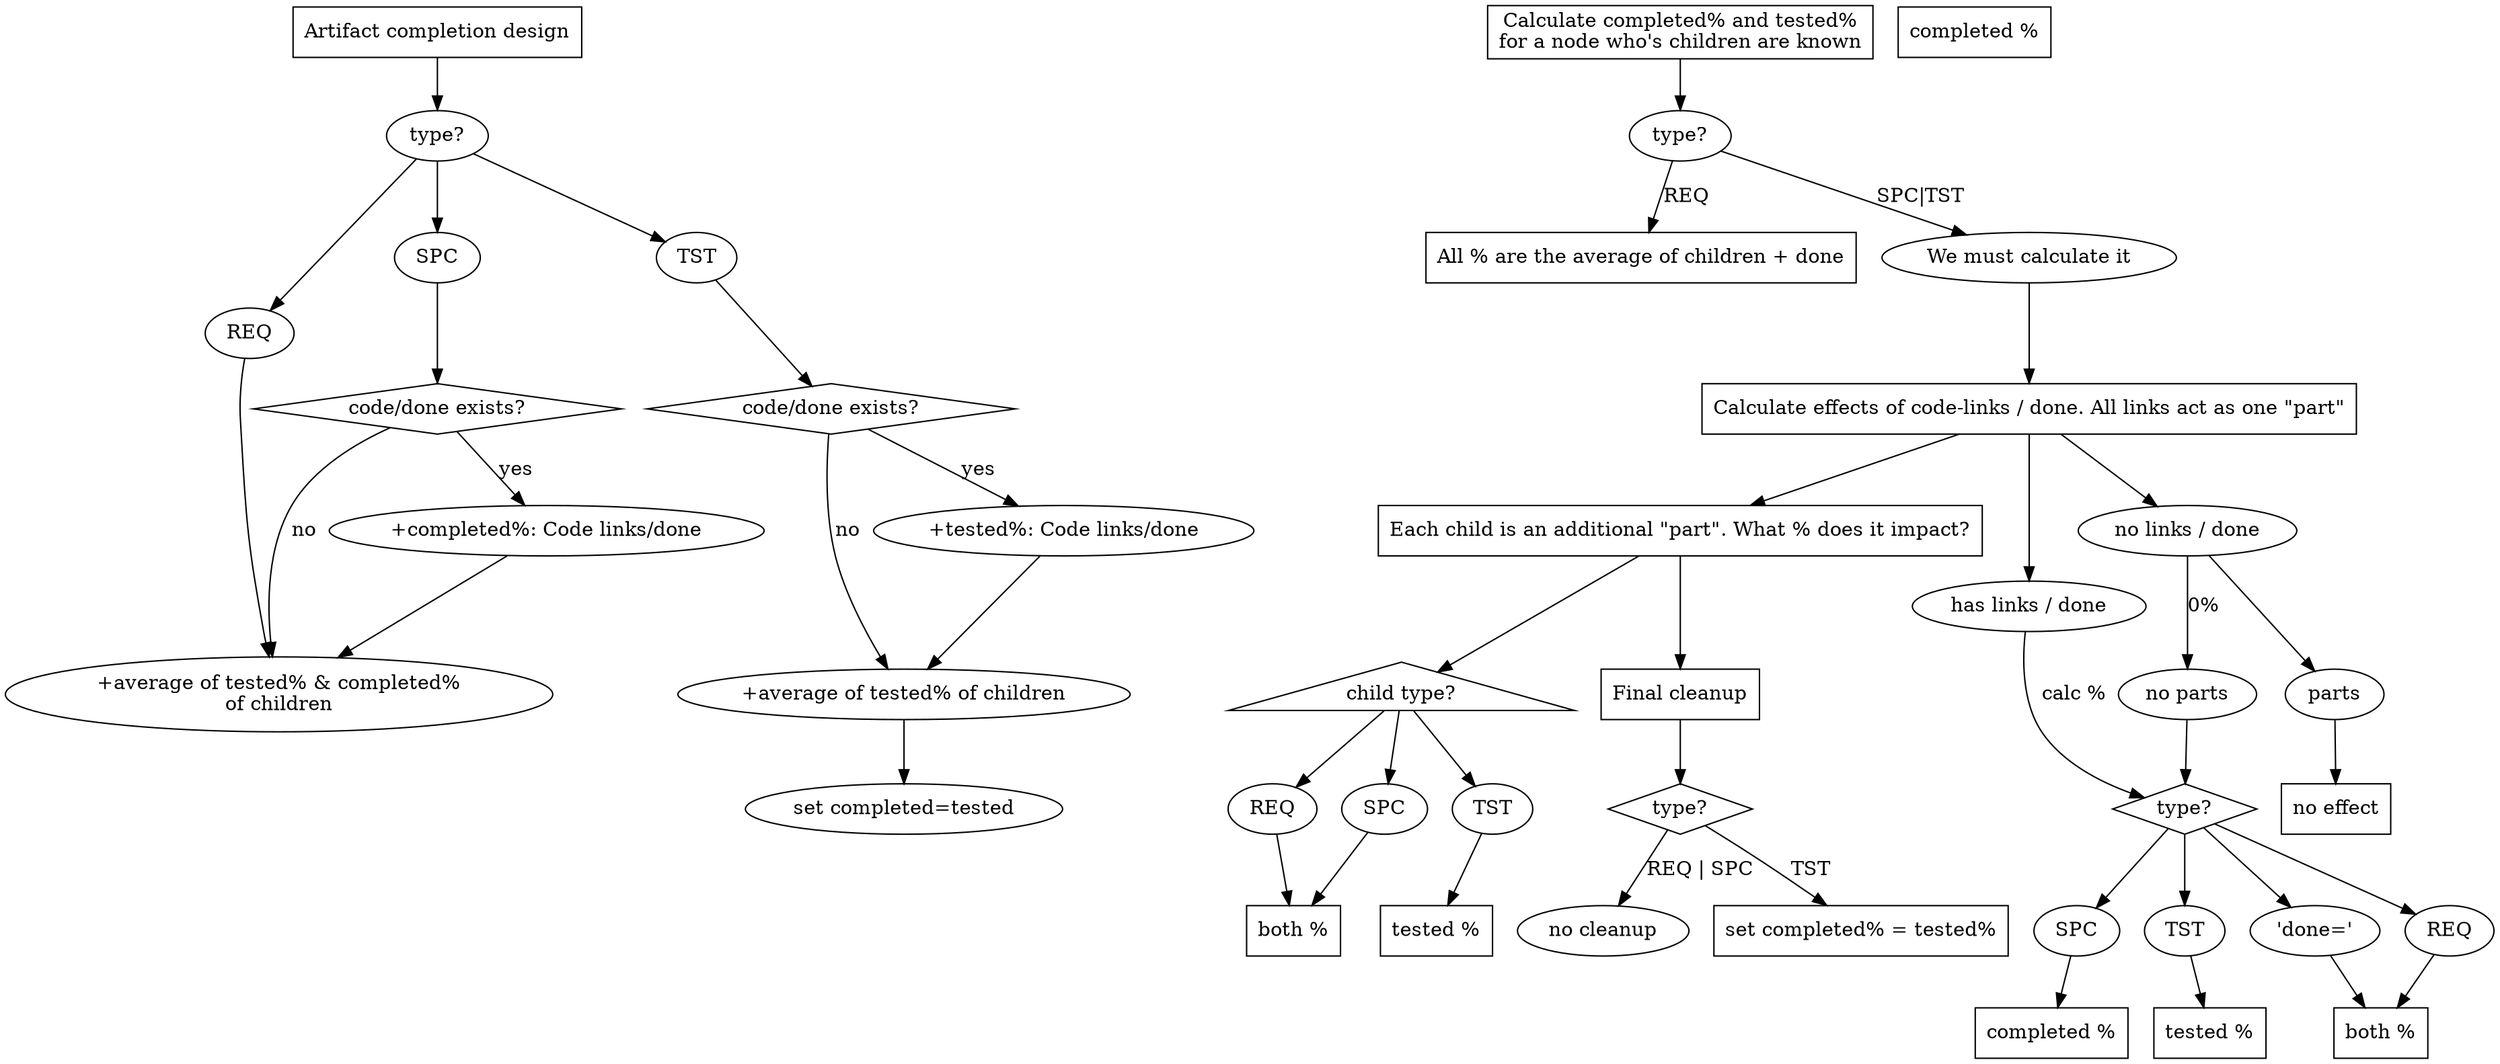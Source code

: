 // I realized in the middle of graphing this that I had been
// approaching it wrong.
//
// I had been setting TST.tested == TST.completed
// The logic was much more clean when I just said
// that TST only affects the TST of items and did
// the opposite.

digraph G {
    // REQ-completion
    {
        {R_start [label="\
Artifact completion design";
        shape=box]}

        {R_children_both [label="\
+average of tested% & completed%
of children"]}
        {R_children_tst [label="\
+average of tested% of children"]}

        {R_nt [label="type?"]}

        R_start -> R_nt;

        R_nt -> {R_req [label="REQ"]}
        R_nt -> {R_spc [label="SPC"]};
        R_nt -> {R_tst [label="TST"]};

        {R_spc_code_exists [label="code/done exists?"; shape=diamond]}
        {R_tst_code_exists [label="code/done exists?"; shape=diamond]}
        {R_spc_code [label="+completed%: Code links/done"]}
        {R_tst_code [label="+tested%: Code links/done"]}

        R_req -> R_children_both;
        R_spc -> R_spc_code_exists;
            R_spc_code_exists -> R_spc_code [label="yes"];
                R_spc_code -> R_children_both;
            R_spc_code_exists -> R_children_both [label="no"];
        R_tst -> R_tst_code_exists;
            R_tst_code_exists -> R_tst_code [label="yes"];
                R_tst_code -> R_children_tst;
            R_tst_code_exists -> R_children_tst [label="no"];
            R_children_tst -> {R_tst_finish [label="set completed=tested"]}
    }

    // TODO: I want this cluster to be horizontal
    {
        // whole operation
        {G_start [label="\
Calculate completed% and tested%
for a node who's children are known";
        shape=box]}

        G_start -> T_start;
    }

    {
        {T_start [label="type?"]}
        {T_req [label="All % are the average of children + done"; shape=box]}
        {T_other [label="We must calculate it"]}

        T_start -> T_req [label="REQ"];
        T_start -> T_other [label="SPC|TST"];

        T_other -> L_start -> C_start -> F_start;
    }


    // whether to use a link or not
    {
        // starting values
        {L_start [label="\
Calculate effects of code-links / done. All links act as one \"part\""
        shape=box]}

        // ending values
        {L_both [label="both %"; shape=box]}
        {L_completed [label="completed %"; shape=box]}
        {L_tested [label="tested %"; shape=box]}
        {L_nouse [label="no effect"; URL="[[@.link_nouse]]"; shape=box]}

        // other
        {L_links [label="has links / done"]}
        {L_nolinks [label="no links / done"]}

        L_start -> L_links;
        L_start -> L_nolinks;

        // node type is other, find calulation
        // has links
        L_links -> L_nt [label="calc %"];

        // no links
        L_nolinks -> {L_nl_a [label="parts"]} -> L_nouse;
        L_nolinks -> {L_nl_b [label="no parts"]} [label="0%"];
            L_nl_b -> L_nt

        {L_nt [label="type?"; shape=diamond]}

        L_nt -> {L_req [label="REQ"]}
        L_nt -> {L_spc [label="SPC"]}
        L_nt -> {L_tst [label="TST"]}
        L_nt -> {L_done [label="'done='"; URL="[[@.link_done]]"]};

        L_req -> L_both
        L_done -> L_both
        L_spc -> L_completed
        L_tst -> L_tested;
    }

    // what to use a child for
    {
        // starting values
        {C_start [label="\
Each child is an additional \"part\". What % does it impact?";
        shape=box]}

        // ending values
        {C_completed [label="completed %"; shape=box]}
        {C_tested [label="tested %"; shape=box]}
        {C_both [label="both %"; shape=box]}

        // different depending on the type of child
        {C_req [label="REQ"]}
        {C_spc [label="SPC"]}
        {C_tst [label="TST"]}

        {C_nt [label="child type?"; shape=triangle]}
        C_start -> C_nt;
            C_nt -> C_req;
            C_nt -> C_spc;
            C_nt -> C_tst;


        C_req -> C_both;
        C_spc -> C_both;
        C_tst -> C_tested;

    }

    // final setting / cleanup
    {
        // starting values
        {F_start [label="Final cleanup"; shape=box]}

        // ending values
        {F_equate [label="set completed% = tested%"; shape=box]}
        {F_nochange [label="no cleanup"]}

        {F_nt [label="type?"; shape=diamond]}

        F_start -> F_nt
        F_nt -> F_equate [label="TST"];
        F_nt -> F_nochange [label="REQ | SPC"];
    }


}
